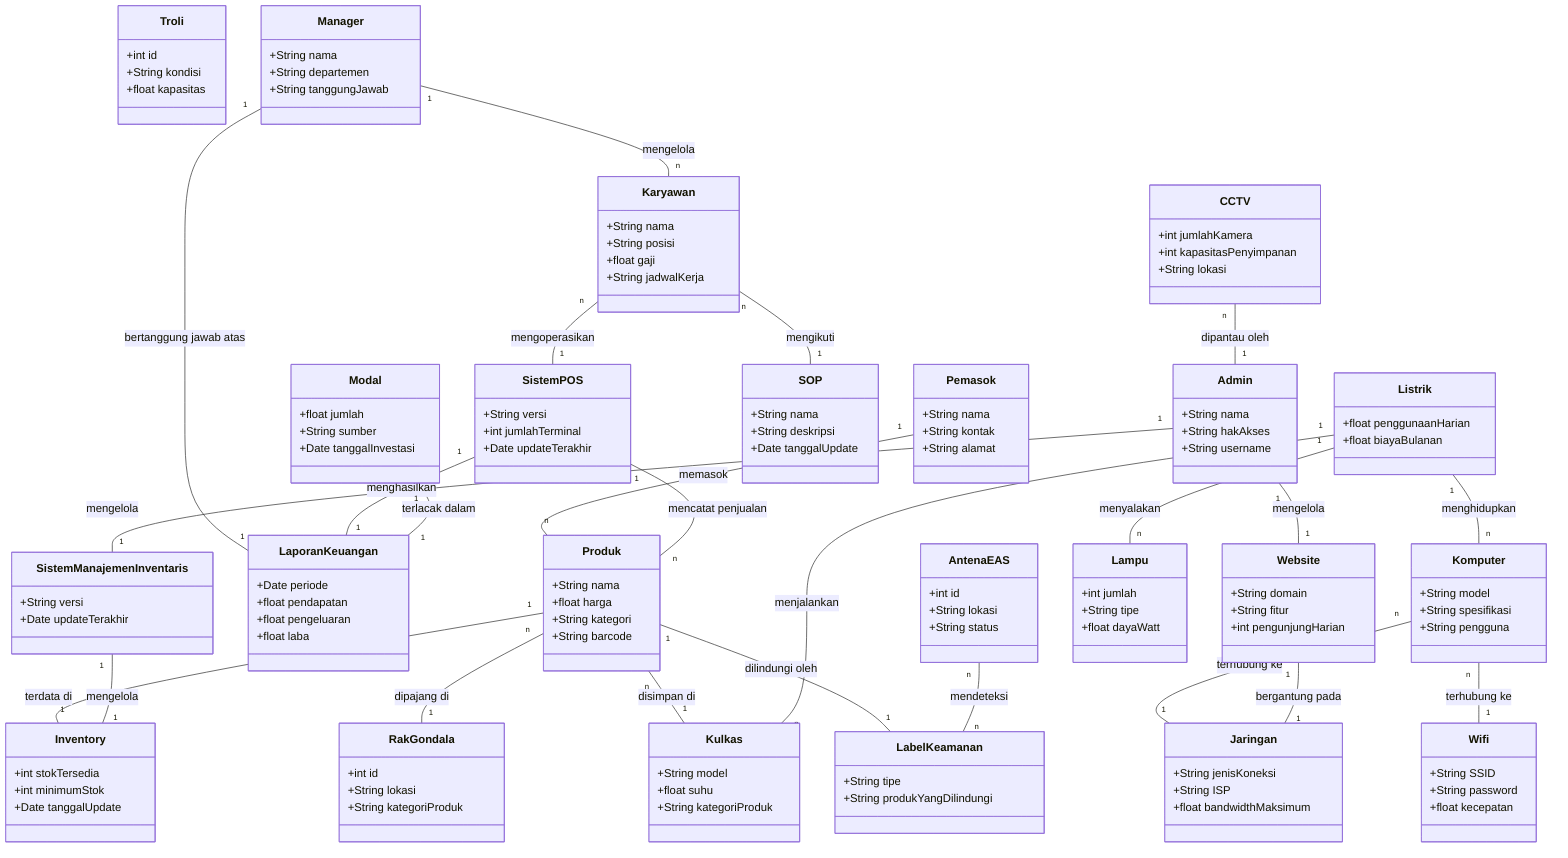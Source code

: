 classDiagram
    class Produk {
        +String nama
        +float harga
        +String kategori
        +String barcode
    }
    
    class Inventory {
        +int stokTersedia
        +int minimumStok
        +Date tanggalUpdate
    }
    
    class Pemasok {
        +String nama
        +String kontak
        +String alamat
    }
    
    class LaporanKeuangan {
        +Date periode
        +float pendapatan
        +float pengeluaran
        +float laba
    }
    
    class Karyawan {
        +String nama
        +String posisi
        +float gaji
        +String jadwalKerja
    }
    
    class Website {
        +String domain
        +String fitur
        +int pengunjungHarian
    }
    
    class SistemPOS {
        +String versi
        +int jumlahTerminal
        +Date updateTerakhir
    }
    
    class SistemManajemenInventaris {
        +String versi
        +Date updateTerakhir
    }
    
    class CCTV {
        +int jumlahKamera
        +int kapasitasPenyimpanan
        +String lokasi
    }
    
    class Kulkas {
        +String model
        +float suhu
        +String kategoriProduk
    }
    
    class Troli {
        +int id
        +String kondisi
        +float kapasitas
    }
    
    class Manager {
        +String nama
        +String departemen
        +String tanggungJawab
    }
    
    class RakGondala {
        +int id
        +String lokasi
        +String kategoriProduk
    }
    
    class LabelKeamanan {
        +String tipe
        +String produkYangDilindungi
    }
    
    class AntenaEAS {
        +int id
        +String lokasi
        +String status
    }
    
    class Listrik {
        +float penggunaanHarian
        +float biayaBulanan
    }
    
    class Lampu {
        +int jumlah
        +String tipe
        +float dayaWatt
    }
    
    class SOP {
        +String nama
        +String deskripsi
        +Date tanggalUpdate
    }
    
    class Komputer {
        +String model
        +String spesifikasi
        +String pengguna
    }
    
    class Modal {
        +float jumlah
        +String sumber
        +Date tanggalInvestasi
    }
    
    class Wifi {
        +String SSID
        +String password
        +float kecepatan
    }
    
    class Jaringan {
        +String jenisKoneksi
        +String ISP
        +float bandwidthMaksimum
    }
    
    class Admin {
        +String nama
        +String hakAkses
        +String username
    }

    %% Relasi antara entitas
    Produk "1" -- "1" Inventory: terdata di
    Produk "n" -- "1" RakGondala: dipajang di
    Produk "n" -- "1" Kulkas: disimpan di
    Produk "1" -- "1" LabelKeamanan: dilindungi oleh
    
    Pemasok "1" -- "n" Produk: memasok
    
    Manager "1" -- "n" Karyawan: mengelola
    Manager "1" -- "1" LaporanKeuangan: bertanggung jawab atas
    
    Karyawan "n" -- "1" SOP: mengikuti
    Karyawan "n" -- "1" SistemPOS: mengoperasikan
    
    Admin "1" -- "1" SistemManajemenInventaris: mengelola
    Admin "1" -- "1" Website: mengelola
    
    SistemPOS "1" -- "1" LaporanKeuangan: menghasilkan
    SistemPOS "1" -- "n" Produk: mencatat penjualan
    
    SistemManajemenInventaris "1" -- "1" Inventory: mengelola
    
    CCTV "n" -- "1" Admin: dipantau oleh
    
    Modal "1" -- "1" LaporanKeuangan: terlacak dalam
    
    Komputer "n" -- "1" Jaringan: terhubung ke
    Komputer "n" -- "1" Wifi: terhubung ke
    
    Listrik "1" -- "n" Lampu: menyalakan
    Listrik "1" -- "n" Kulkas: menjalankan
    Listrik "1" -- "n" Komputer: menghidupkan
    
    AntenaEAS "n" -- "n" LabelKeamanan: mendeteksi
    
    Website "1" -- "1" Jaringan: bergantung pada